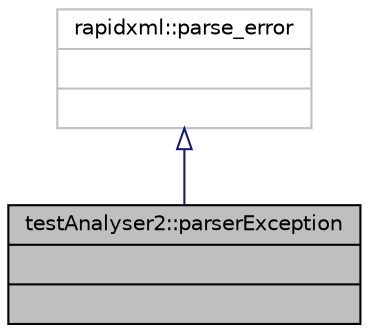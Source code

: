 digraph "testAnalyser2::parserException"
{
 // INTERACTIVE_SVG=YES
 // LATEX_PDF_SIZE
  edge [fontname="Helvetica",fontsize="10",labelfontname="Helvetica",labelfontsize="10"];
  node [fontname="Helvetica",fontsize="10",shape=record];
  Node0 [label="{testAnalyser2::parserException\n||}",height=0.2,width=0.4,color="black", fillcolor="grey75", style="filled", fontcolor="black",tooltip="Handles exceptions in the initial parsing."];
  Node1 -> Node0 [dir="back",color="midnightblue",fontsize="10",style="solid",arrowtail="onormal",fontname="Helvetica"];
  Node1 [label="{rapidxml::parse_error\n||}",height=0.2,width=0.4,color="grey75", fillcolor="white", style="filled",tooltip=" "];
}
